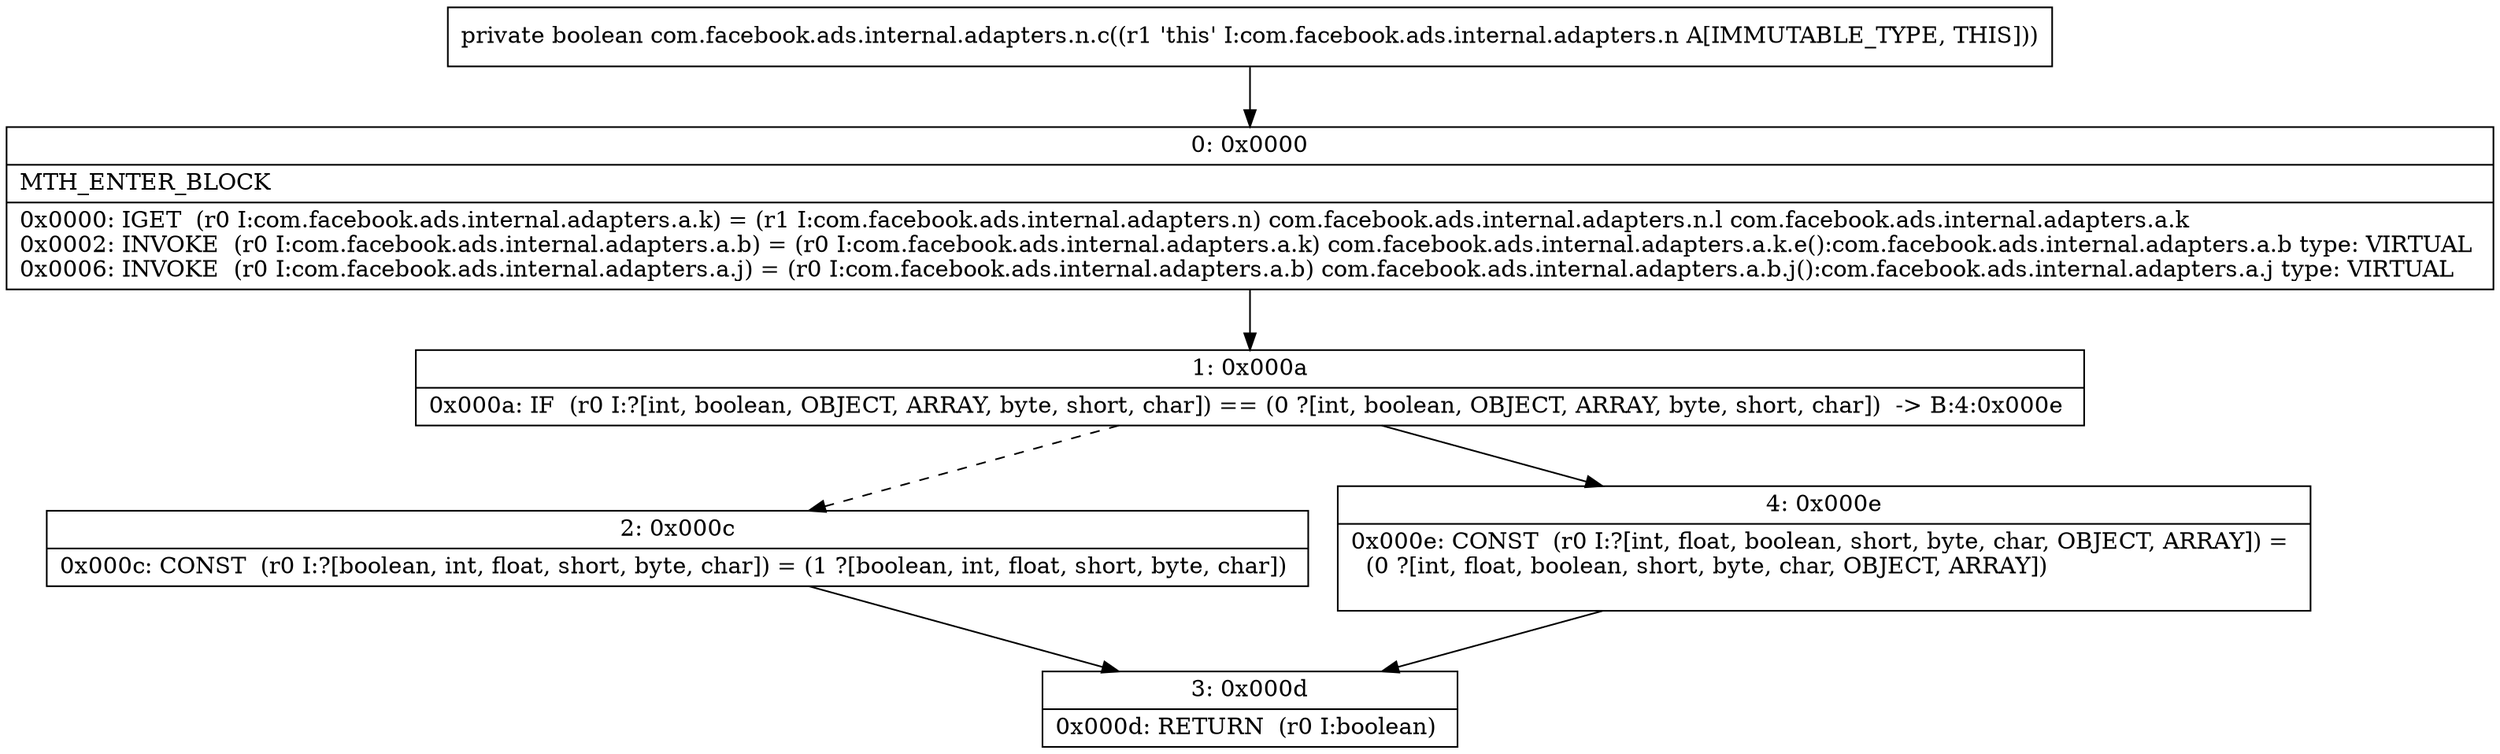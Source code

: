 digraph "CFG forcom.facebook.ads.internal.adapters.n.c()Z" {
Node_0 [shape=record,label="{0\:\ 0x0000|MTH_ENTER_BLOCK\l|0x0000: IGET  (r0 I:com.facebook.ads.internal.adapters.a.k) = (r1 I:com.facebook.ads.internal.adapters.n) com.facebook.ads.internal.adapters.n.l com.facebook.ads.internal.adapters.a.k \l0x0002: INVOKE  (r0 I:com.facebook.ads.internal.adapters.a.b) = (r0 I:com.facebook.ads.internal.adapters.a.k) com.facebook.ads.internal.adapters.a.k.e():com.facebook.ads.internal.adapters.a.b type: VIRTUAL \l0x0006: INVOKE  (r0 I:com.facebook.ads.internal.adapters.a.j) = (r0 I:com.facebook.ads.internal.adapters.a.b) com.facebook.ads.internal.adapters.a.b.j():com.facebook.ads.internal.adapters.a.j type: VIRTUAL \l}"];
Node_1 [shape=record,label="{1\:\ 0x000a|0x000a: IF  (r0 I:?[int, boolean, OBJECT, ARRAY, byte, short, char]) == (0 ?[int, boolean, OBJECT, ARRAY, byte, short, char])  \-\> B:4:0x000e \l}"];
Node_2 [shape=record,label="{2\:\ 0x000c|0x000c: CONST  (r0 I:?[boolean, int, float, short, byte, char]) = (1 ?[boolean, int, float, short, byte, char]) \l}"];
Node_3 [shape=record,label="{3\:\ 0x000d|0x000d: RETURN  (r0 I:boolean) \l}"];
Node_4 [shape=record,label="{4\:\ 0x000e|0x000e: CONST  (r0 I:?[int, float, boolean, short, byte, char, OBJECT, ARRAY]) = \l  (0 ?[int, float, boolean, short, byte, char, OBJECT, ARRAY])\l \l}"];
MethodNode[shape=record,label="{private boolean com.facebook.ads.internal.adapters.n.c((r1 'this' I:com.facebook.ads.internal.adapters.n A[IMMUTABLE_TYPE, THIS])) }"];
MethodNode -> Node_0;
Node_0 -> Node_1;
Node_1 -> Node_2[style=dashed];
Node_1 -> Node_4;
Node_2 -> Node_3;
Node_4 -> Node_3;
}

